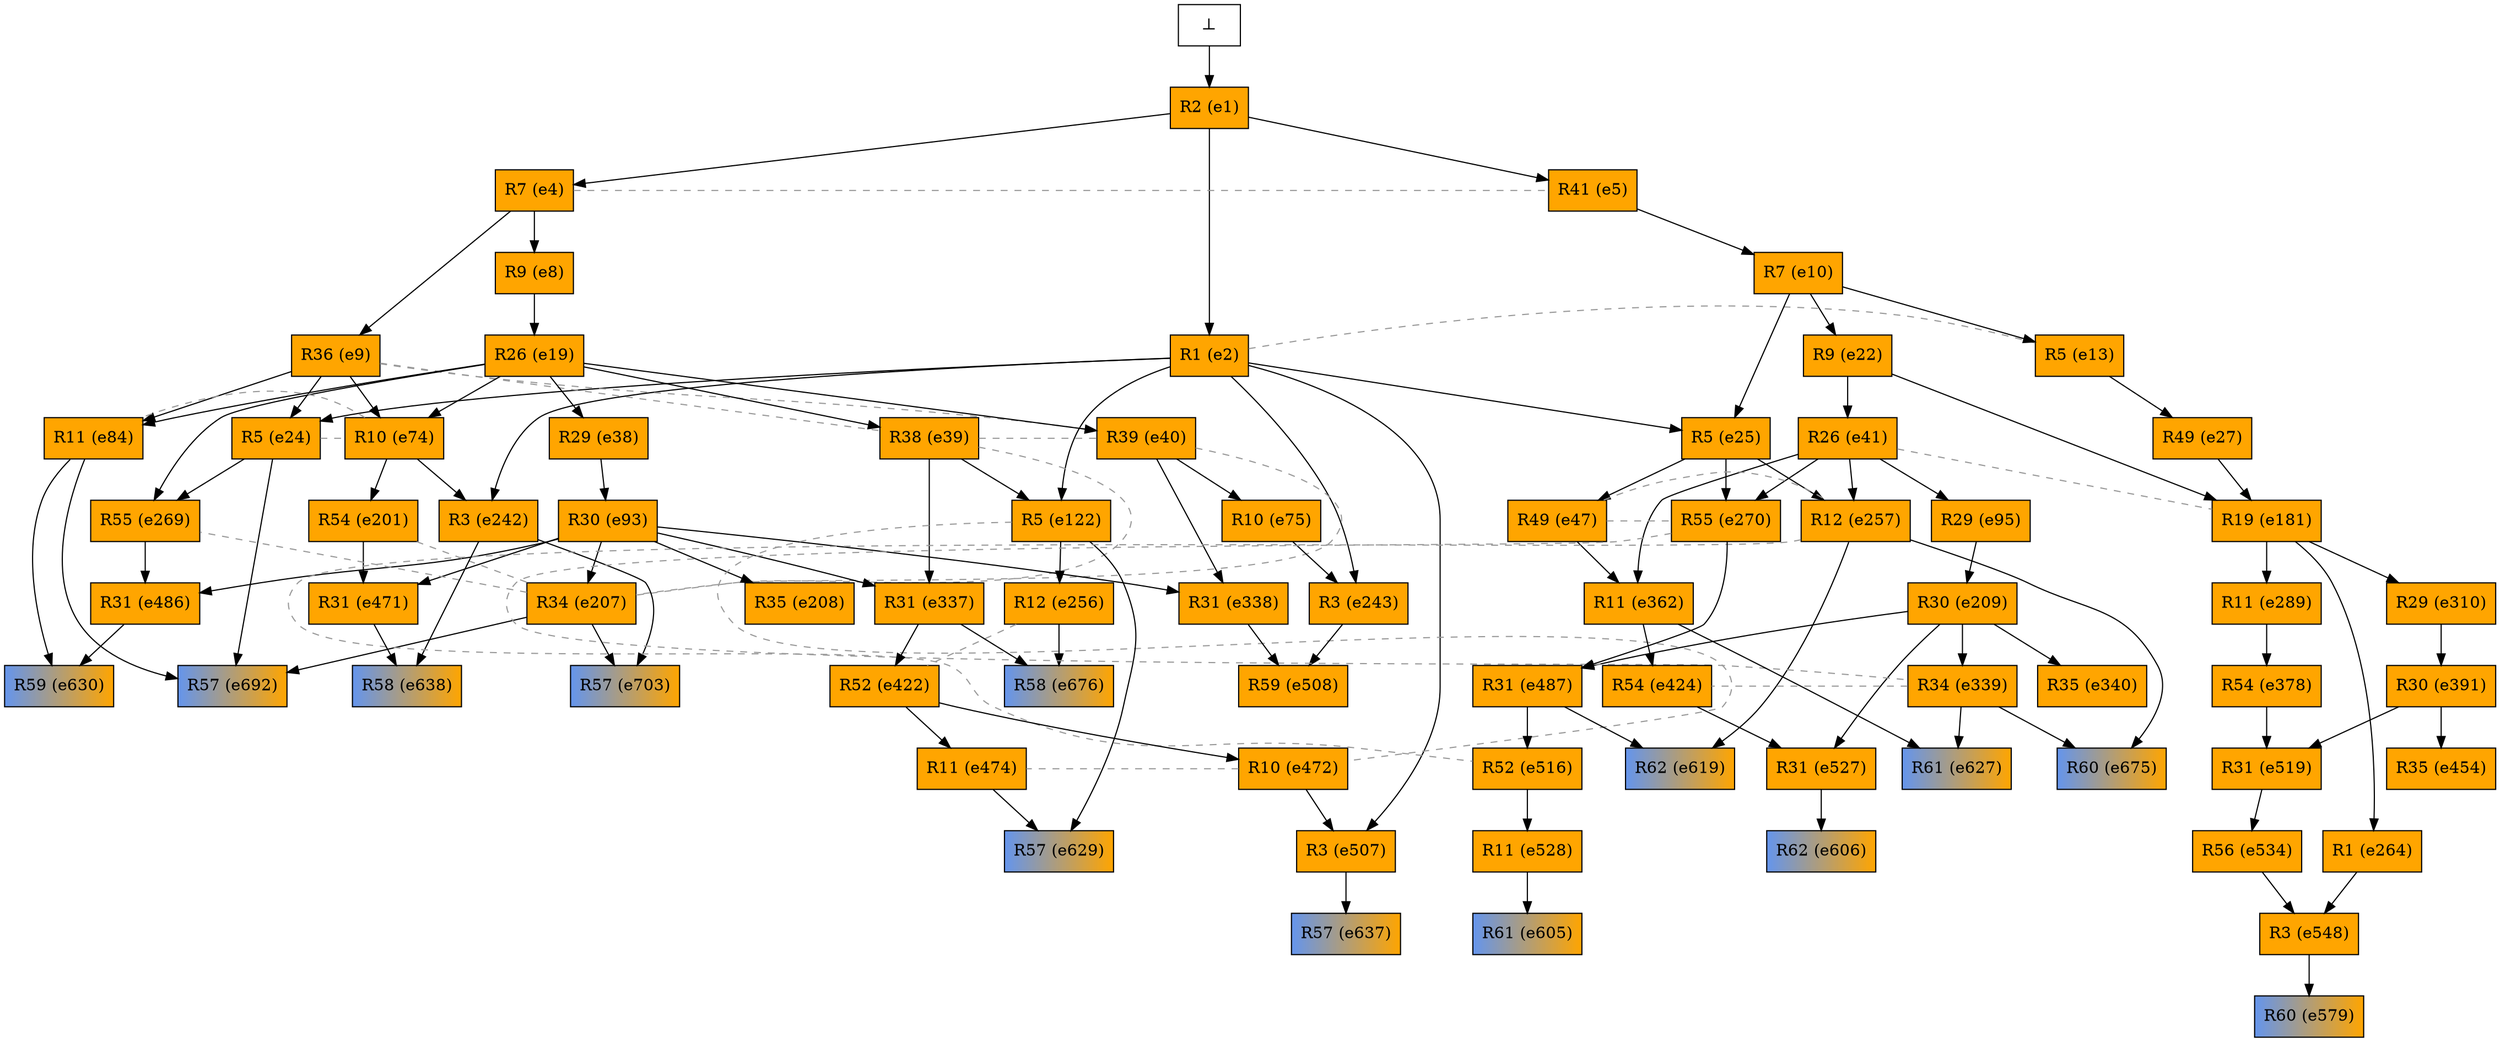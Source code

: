 digraph test {
  e1 -> e2;
  e1 -> e4;
  e1 -> e5;
  e4 -> e8;
  e4 -> e9;
  e5 -> e10;
  e10 -> e13;
  e8 -> e19;
  e10 -> e22;
  e2 -> e24;
  e9 -> e24;
  e2 -> e25;
  e10 -> e25;
  e13 -> e27;
  e19 -> e38;
  e19 -> e39;
  e19 -> e40;
  e22 -> e41;
  e25 -> e47;
  e9 -> e74;
  e19 -> e74;
  e40 -> e75;
  e9 -> e84;
  e19 -> e84;
  e38 -> e93;
  e41 -> e95;
  e2 -> e122;
  e39 -> e122;
  e22 -> e181;
  e27 -> e181;
  e74 -> e201;
  e93 -> e207;
  e93 -> e208;
  e95 -> e209;
  e2 -> e242;
  e74 -> e242;
  e2 -> e243;
  e75 -> e243;
  e122 -> e256;
  e25 -> e257;
  e41 -> e257;
  e181 -> e264;
  e19 -> e269;
  e24 -> e269;
  e25 -> e270;
  e41 -> e270;
  e181 -> e289;
  e181 -> e310;
  e39 -> e337;
  e93 -> e337;
  e40 -> e338;
  e93 -> e338;
  e209 -> e339;
  e209 -> e340;
  e41 -> e362;
  e47 -> e362;
  e289 -> e378;
  e310 -> e391;
  e337 -> e422;
  e362 -> e424;
  e391 -> e454;
  e93 -> e471;
  e201 -> e471;
  e422 -> e472;
  e422 -> e474;
  e93 -> e486;
  e269 -> e486;
  e209 -> e487;
  e270 -> e487;
  e2 -> e507;
  e472 -> e507;
  e243 -> e508;
  e338 -> e508;
  e487 -> e516;
  e378 -> e519;
  e391 -> e519;
  e209 -> e527;
  e424 -> e527;
  e516 -> e528;
  e519 -> e534;
  e264 -> e548;
  e534 -> e548;
  e548 -> e579;
  e528 -> e605;
  e527 -> e606;
  e257 -> e619;
  e487 -> e619;
  e339 -> e627;
  e362 -> e627;
  e122 -> e629;
  e474 -> e629;
  e84 -> e630;
  e486 -> e630;
  e507 -> e637;
  e242 -> e638;
  e471 -> e638;
  e257 -> e675;
  e339 -> e675;
  e256 -> e676;
  e337 -> e676;
  e24 -> e692;
  e84 -> e692;
  e207 -> e692;
  e207 -> e703;
  e242 -> e703;
  e0 -> e1;

//conflicts
  e2 -> e13 [arrowhead=none color=gray60 style=dashed constraint=false];
  e4 -> e5 [arrowhead=none color=gray60 style=dashed constraint=false];
  e9 -> e39 [arrowhead=none color=gray60 style=dashed constraint=false];
  e9 -> e40 [arrowhead=none color=gray60 style=dashed constraint=false];
  e24 -> e74 [arrowhead=none color=gray60 style=dashed constraint=false];
  e39 -> e40 [arrowhead=none color=gray60 style=dashed constraint=false];
  e39 -> e207 [arrowhead=none color=gray60 style=dashed constraint=false];
  e40 -> e207 [arrowhead=none color=gray60 style=dashed constraint=false];
  e41 -> e181 [arrowhead=none color=gray60 style=dashed constraint=false];
  e47 -> e257 [arrowhead=none color=gray60 style=dashed constraint=false];
  e47 -> e270 [arrowhead=none color=gray60 style=dashed constraint=false];
  e74 -> e84 [arrowhead=none color=gray60 style=dashed constraint=false];
  e122 -> e472 [arrowhead=none color=gray60 style=dashed constraint=false];
  e201 -> e207 [arrowhead=none color=gray60 style=dashed constraint=false];
  e207 -> e269 [arrowhead=none color=gray60 style=dashed constraint=false];
  e256 -> e422 [arrowhead=none color=gray60 style=dashed constraint=false];
  e257 -> e516 [arrowhead=none color=gray60 style=dashed constraint=false];
  e270 -> e339 [arrowhead=none color=gray60 style=dashed constraint=false];
  e339 -> e424 [arrowhead=none color=gray60 style=dashed constraint=false];
  e472 -> e474 [arrowhead=none color=gray60 style=dashed constraint=false];

  e1 [color="black" fillcolor="orange:orange" label="R2 (e1)" shape=box style=filled];
  e2 [color="black" fillcolor="orange:orange" label="R1 (e2)" shape=box style=filled];
  e4 [color="black" fillcolor="orange:orange" label="R7 (e4)" shape=box style=filled];
  e5 [color="black" fillcolor="orange:orange" label="R41 (e5)" shape=box style=filled];
  e8 [color="black" fillcolor="orange:orange" label="R9 (e8)" shape=box style=filled];
  e9 [color="black" fillcolor="orange:orange" label="R36 (e9)" shape=box style=filled];
  e10 [color="black" fillcolor="orange:orange" label="R7 (e10)" shape=box style=filled];
  e13 [color="black" fillcolor="orange:orange" label="R5 (e13)" shape=box style=filled];
  e19 [color="black" fillcolor="orange:orange" label="R26 (e19)" shape=box style=filled];
  e22 [color="black" fillcolor="orange:orange" label="R9 (e22)" shape=box style=filled];
  e24 [color="black" fillcolor="orange:orange" label="R5 (e24)" shape=box style=filled];
  e25 [color="black" fillcolor="orange:orange" label="R5 (e25)" shape=box style=filled];
  e27 [color="black" fillcolor="orange:orange" label="R49 (e27)" shape=box style=filled];
  e38 [color="black" fillcolor="orange:orange" label="R29 (e38)" shape=box style=filled];
  e39 [color="black" fillcolor="orange:orange" label="R38 (e39)" shape=box style=filled];
  e40 [color="black" fillcolor="orange:orange" label="R39 (e40)" shape=box style=filled];
  e41 [color="black" fillcolor="orange:orange" label="R26 (e41)" shape=box style=filled];
  e47 [color="black" fillcolor="orange:orange" label="R49 (e47)" shape=box style=filled];
  e74 [color="black" fillcolor="orange:orange" label="R10 (e74)" shape=box style=filled];
  e75 [color="black" fillcolor="orange:orange" label="R10 (e75)" shape=box style=filled];
  e84 [color="black" fillcolor="orange:orange" label="R11 (e84)" shape=box style=filled];
  e93 [color="black" fillcolor="orange:orange" label="R30 (e93)" shape=box style=filled];
  e95 [color="black" fillcolor="orange:orange" label="R29 (e95)" shape=box style=filled];
  e122 [color="black" fillcolor="orange:orange" label="R5 (e122)" shape=box style=filled];
  e181 [color="black" fillcolor="orange:orange" label="R19 (e181)" shape=box style=filled];
  e201 [color="black" fillcolor="orange:orange" label="R54 (e201)" shape=box style=filled];
  e207 [color="black" fillcolor="orange:orange" label="R34 (e207)" shape=box style=filled];
  e208 [color="black" fillcolor="orange:orange" label="R35 (e208)" shape=box style=filled];
  e209 [color="black" fillcolor="orange:orange" label="R30 (e209)" shape=box style=filled];
  e242 [color="black" fillcolor="orange:orange" label="R3 (e242)" shape=box style=filled];
  e243 [color="black" fillcolor="orange:orange" label="R3 (e243)" shape=box style=filled];
  e256 [color="black" fillcolor="orange:orange" label="R12 (e256)" shape=box style=filled];
  e257 [color="black" fillcolor="orange:orange" label="R12 (e257)" shape=box style=filled];
  e264 [color="black" fillcolor="orange:orange" label="R1 (e264)" shape=box style=filled];
  e269 [color="black" fillcolor="orange:orange" label="R55 (e269)" shape=box style=filled];
  e270 [color="black" fillcolor="orange:orange" label="R55 (e270)" shape=box style=filled];
  e289 [color="black" fillcolor="orange:orange" label="R11 (e289)" shape=box style=filled];
  e310 [color="black" fillcolor="orange:orange" label="R29 (e310)" shape=box style=filled];
  e337 [color="black" fillcolor="orange:orange" label="R31 (e337)" shape=box style=filled];
  e338 [color="black" fillcolor="orange:orange" label="R31 (e338)" shape=box style=filled];
  e339 [color="black" fillcolor="orange:orange" label="R34 (e339)" shape=box style=filled];
  e340 [color="black" fillcolor="orange:orange" label="R35 (e340)" shape=box style=filled];
  e362 [color="black" fillcolor="orange:orange" label="R11 (e362)" shape=box style=filled];
  e378 [color="black" fillcolor="orange:orange" label="R54 (e378)" shape=box style=filled];
  e391 [color="black" fillcolor="orange:orange" label="R30 (e391)" shape=box style=filled];
  e422 [color="black" fillcolor="orange:orange" label="R52 (e422)" shape=box style=filled];
  e424 [color="black" fillcolor="orange:orange" label="R54 (e424)" shape=box style=filled];
  e454 [color="black" fillcolor="orange:orange" label="R35 (e454)" shape=box style=filled];
  e471 [color="black" fillcolor="orange:orange" label="R31 (e471)" shape=box style=filled];
  e472 [color="black" fillcolor="orange:orange" label="R10 (e472)" shape=box style=filled];
  e474 [color="black" fillcolor="orange:orange" label="R11 (e474)" shape=box style=filled];
  e486 [color="black" fillcolor="orange:orange" label="R31 (e486)" shape=box style=filled];
  e487 [color="black" fillcolor="orange:orange" label="R31 (e487)" shape=box style=filled];
  e507 [color="black" fillcolor="orange:orange" label="R3 (e507)" shape=box style=filled];
  e508 [color="black" fillcolor="orange:orange" label="R59 (e508)" shape=box style=filled];
  e516 [color="black" fillcolor="orange:orange" label="R52 (e516)" shape=box style=filled];
  e519 [color="black" fillcolor="orange:orange" label="R31 (e519)" shape=box style=filled];
  e527 [color="black" fillcolor="orange:orange" label="R31 (e527)" shape=box style=filled];
  e528 [color="black" fillcolor="orange:orange" label="R11 (e528)" shape=box style=filled];
  e534 [color="black" fillcolor="orange:orange" label="R56 (e534)" shape=box style=filled];
  e548 [color="black" fillcolor="orange:orange" label="R3 (e548)" shape=box style=filled];
  e579 [color="black" fillcolor="cornflowerblue:orange" label="R60 (e579)" shape=box style=filled];
  e605 [color="black" fillcolor="cornflowerblue:orange" label="R61 (e605)" shape=box style=filled];
  e606 [color="black" fillcolor="cornflowerblue:orange" label="R62 (e606)" shape=box style=filled];
  e619 [color="black" fillcolor="cornflowerblue:orange" label="R62 (e619)" shape=box style=filled];
  e627 [color="black" fillcolor="cornflowerblue:orange" label="R61 (e627)" shape=box style=filled];
  e629 [color="black" fillcolor="cornflowerblue:orange" label="R57 (e629)" shape=box style=filled];
  e630 [color="black" fillcolor="cornflowerblue:orange" label="R59 (e630)" shape=box style=filled];
  e637 [color="black" fillcolor="cornflowerblue:orange" label="R57 (e637)" shape=box style=filled];
  e638 [color="black" fillcolor="cornflowerblue:orange" label="R58 (e638)" shape=box style=filled];
  e675 [color="black" fillcolor="cornflowerblue:orange" label="R60 (e675)" shape=box style=filled];
  e676 [color="black" fillcolor="cornflowerblue:orange" label="R58 (e676)" shape=box style=filled];
  e692 [color="black" fillcolor="cornflowerblue:orange" label="R57 (e692)" shape=box style=filled];
  e703 [color="black" fillcolor="cornflowerblue:orange" label="R57 (e703)" shape=box style=filled];
  e0 [fillcolor="white" label="⊥" shape=box style=filled];
}
